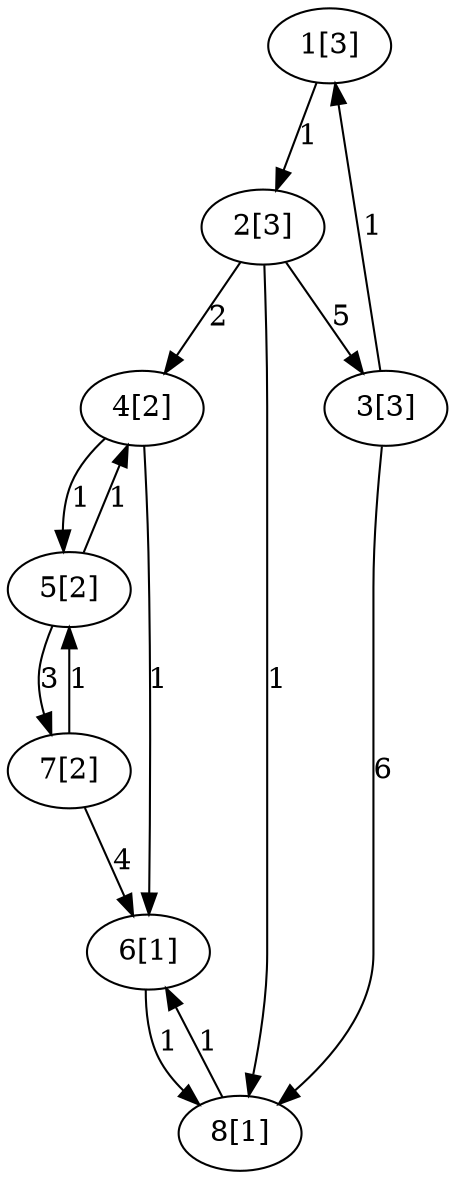 digraph G{
edge[dir = forward]
node[shape = oval];
1[label = "1[3]"];
2[label = "2[3]"];
4[label = "4[2]"];
5[label = "5[2]"];
7[label = "7[2]"];
6[label = "6[1]"];
8[label = "8[1]"];
8->6[label = "1" ]
6->8[label = "1" ]
7->6[label = "4" ]
7->5[label = "1" ]
5->7[label = "3" ]
5->4[label = "1" ]
4->5[label = "1" ]
4->6[label = "1" ]
2->4[label = "2" ]
2->8[label = "1" ]
3[label = "3[3]"];
3->8[label = "6" ]
3->1[label = "1" ]
2->3[label = "5" ]
1->2[label = "1" ]
}